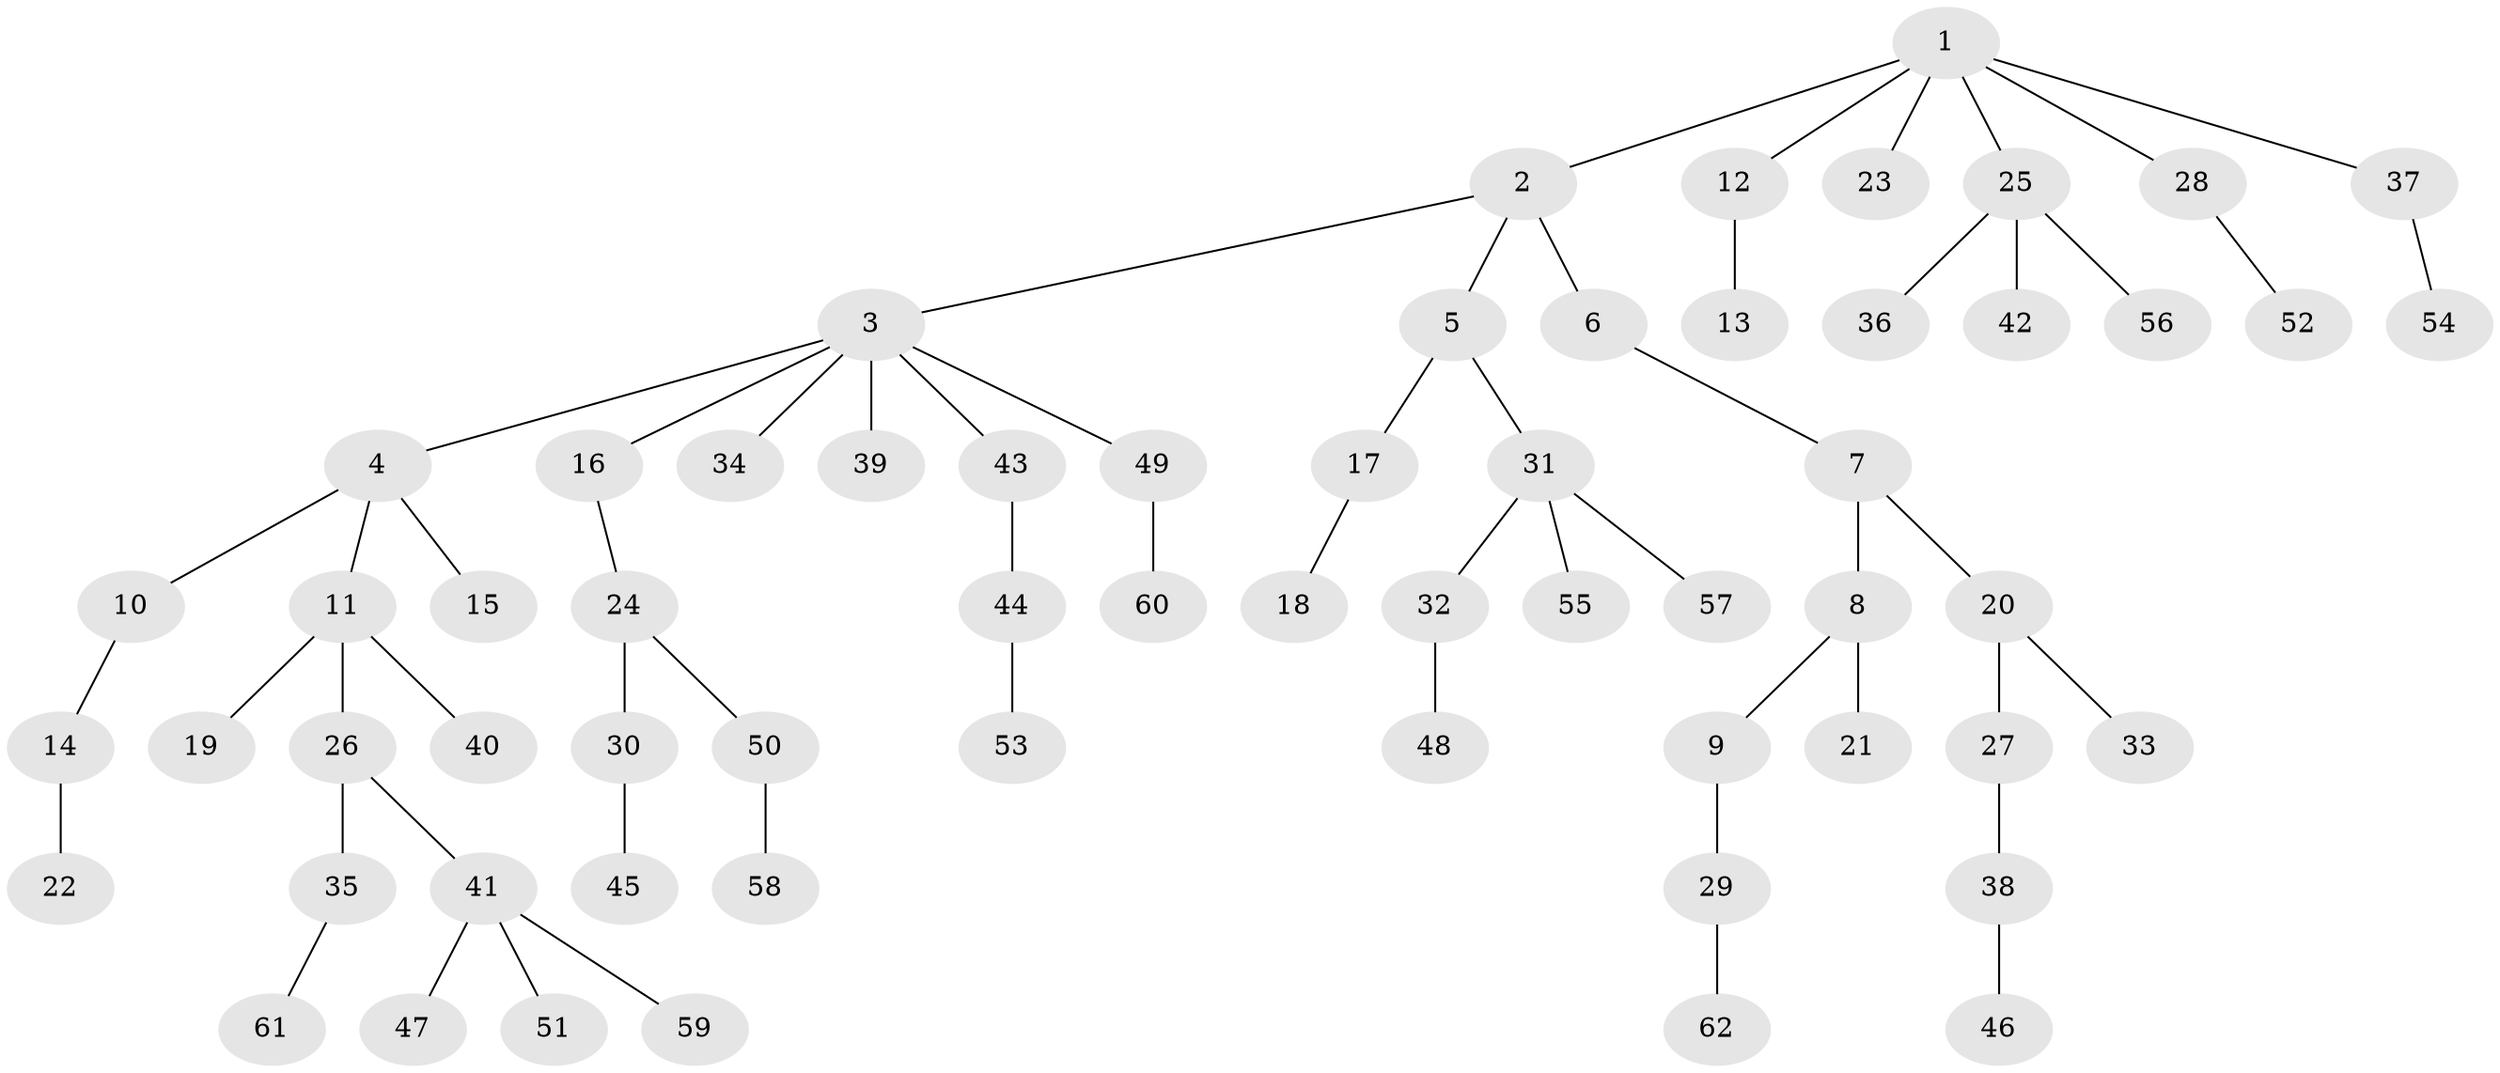 // coarse degree distribution, {2: 0.3023255813953488, 1: 0.6046511627906976, 4: 0.06976744186046512, 20: 0.023255813953488372}
// Generated by graph-tools (version 1.1) at 2025/56/03/04/25 21:56:23]
// undirected, 62 vertices, 61 edges
graph export_dot {
graph [start="1"]
  node [color=gray90,style=filled];
  1;
  2;
  3;
  4;
  5;
  6;
  7;
  8;
  9;
  10;
  11;
  12;
  13;
  14;
  15;
  16;
  17;
  18;
  19;
  20;
  21;
  22;
  23;
  24;
  25;
  26;
  27;
  28;
  29;
  30;
  31;
  32;
  33;
  34;
  35;
  36;
  37;
  38;
  39;
  40;
  41;
  42;
  43;
  44;
  45;
  46;
  47;
  48;
  49;
  50;
  51;
  52;
  53;
  54;
  55;
  56;
  57;
  58;
  59;
  60;
  61;
  62;
  1 -- 2;
  1 -- 12;
  1 -- 23;
  1 -- 25;
  1 -- 28;
  1 -- 37;
  2 -- 3;
  2 -- 5;
  2 -- 6;
  3 -- 4;
  3 -- 16;
  3 -- 34;
  3 -- 39;
  3 -- 43;
  3 -- 49;
  4 -- 10;
  4 -- 11;
  4 -- 15;
  5 -- 17;
  5 -- 31;
  6 -- 7;
  7 -- 8;
  7 -- 20;
  8 -- 9;
  8 -- 21;
  9 -- 29;
  10 -- 14;
  11 -- 19;
  11 -- 26;
  11 -- 40;
  12 -- 13;
  14 -- 22;
  16 -- 24;
  17 -- 18;
  20 -- 27;
  20 -- 33;
  24 -- 30;
  24 -- 50;
  25 -- 36;
  25 -- 42;
  25 -- 56;
  26 -- 35;
  26 -- 41;
  27 -- 38;
  28 -- 52;
  29 -- 62;
  30 -- 45;
  31 -- 32;
  31 -- 55;
  31 -- 57;
  32 -- 48;
  35 -- 61;
  37 -- 54;
  38 -- 46;
  41 -- 47;
  41 -- 51;
  41 -- 59;
  43 -- 44;
  44 -- 53;
  49 -- 60;
  50 -- 58;
}
